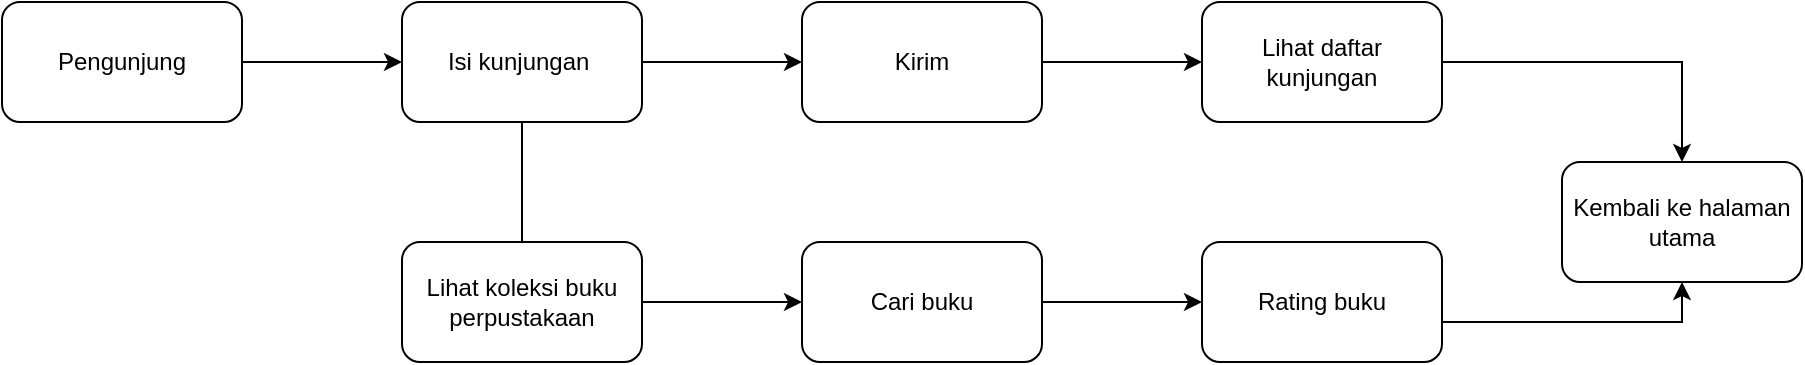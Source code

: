 <mxfile version="23.0.0" type="github">
  <diagram name="Page-1" id="6LsHS8Uy9L4oO94LSz3q">
    <mxGraphModel dx="1032" dy="557" grid="1" gridSize="10" guides="1" tooltips="1" connect="1" arrows="1" fold="1" page="1" pageScale="1" pageWidth="850" pageHeight="1100" math="0" shadow="0">
      <root>
        <mxCell id="0" />
        <mxCell id="1" parent="0" />
        <mxCell id="16hi4WBWj8NTqPKRR-WH-11" value="" style="edgeStyle=orthogonalEdgeStyle;rounded=0;orthogonalLoop=1;jettySize=auto;html=1;" edge="1" parent="1" source="16hi4WBWj8NTqPKRR-WH-9">
          <mxGeometry relative="1" as="geometry">
            <mxPoint x="250" y="390" as="targetPoint" />
          </mxGeometry>
        </mxCell>
        <mxCell id="16hi4WBWj8NTqPKRR-WH-9" value="Pengunjung" style="rounded=1;whiteSpace=wrap;html=1;" vertex="1" parent="1">
          <mxGeometry x="50" y="360" width="120" height="60" as="geometry" />
        </mxCell>
        <mxCell id="16hi4WBWj8NTqPKRR-WH-13" value="" style="edgeStyle=orthogonalEdgeStyle;rounded=0;orthogonalLoop=1;jettySize=auto;html=1;" edge="1" parent="1" source="16hi4WBWj8NTqPKRR-WH-10" target="16hi4WBWj8NTqPKRR-WH-12">
          <mxGeometry relative="1" as="geometry" />
        </mxCell>
        <mxCell id="16hi4WBWj8NTqPKRR-WH-23" style="edgeStyle=orthogonalEdgeStyle;rounded=0;orthogonalLoop=1;jettySize=auto;html=1;exitX=0.5;exitY=1;exitDx=0;exitDy=0;" edge="1" parent="1" source="16hi4WBWj8NTqPKRR-WH-10">
          <mxGeometry relative="1" as="geometry">
            <mxPoint x="310" y="500" as="targetPoint" />
          </mxGeometry>
        </mxCell>
        <mxCell id="16hi4WBWj8NTqPKRR-WH-10" value="Isi kunjungan&amp;nbsp;" style="whiteSpace=wrap;html=1;rounded=1;" vertex="1" parent="1">
          <mxGeometry x="250" y="360" width="120" height="60" as="geometry" />
        </mxCell>
        <mxCell id="16hi4WBWj8NTqPKRR-WH-15" value="" style="edgeStyle=orthogonalEdgeStyle;rounded=0;orthogonalLoop=1;jettySize=auto;html=1;" edge="1" parent="1" source="16hi4WBWj8NTqPKRR-WH-12" target="16hi4WBWj8NTqPKRR-WH-14">
          <mxGeometry relative="1" as="geometry" />
        </mxCell>
        <mxCell id="16hi4WBWj8NTqPKRR-WH-12" value="Kirim" style="whiteSpace=wrap;html=1;rounded=1;" vertex="1" parent="1">
          <mxGeometry x="450" y="360" width="120" height="60" as="geometry" />
        </mxCell>
        <mxCell id="16hi4WBWj8NTqPKRR-WH-39" value="" style="edgeStyle=orthogonalEdgeStyle;rounded=0;orthogonalLoop=1;jettySize=auto;html=1;" edge="1" parent="1" source="16hi4WBWj8NTqPKRR-WH-14" target="16hi4WBWj8NTqPKRR-WH-38">
          <mxGeometry relative="1" as="geometry" />
        </mxCell>
        <mxCell id="16hi4WBWj8NTqPKRR-WH-14" value="Lihat daftar kunjungan" style="whiteSpace=wrap;html=1;rounded=1;" vertex="1" parent="1">
          <mxGeometry x="650" y="360" width="120" height="60" as="geometry" />
        </mxCell>
        <mxCell id="16hi4WBWj8NTqPKRR-WH-27" value="" style="edgeStyle=orthogonalEdgeStyle;rounded=0;orthogonalLoop=1;jettySize=auto;html=1;" edge="1" parent="1" source="16hi4WBWj8NTqPKRR-WH-24" target="16hi4WBWj8NTqPKRR-WH-26">
          <mxGeometry relative="1" as="geometry" />
        </mxCell>
        <mxCell id="16hi4WBWj8NTqPKRR-WH-24" value="Lihat koleksi buku perpustakaan" style="whiteSpace=wrap;html=1;rounded=1;" vertex="1" parent="1">
          <mxGeometry x="250" y="480" width="120" height="60" as="geometry" />
        </mxCell>
        <mxCell id="16hi4WBWj8NTqPKRR-WH-31" value="" style="edgeStyle=orthogonalEdgeStyle;rounded=0;orthogonalLoop=1;jettySize=auto;html=1;" edge="1" parent="1" source="16hi4WBWj8NTqPKRR-WH-26" target="16hi4WBWj8NTqPKRR-WH-30">
          <mxGeometry relative="1" as="geometry" />
        </mxCell>
        <mxCell id="16hi4WBWj8NTqPKRR-WH-26" value="Cari buku" style="whiteSpace=wrap;html=1;rounded=1;" vertex="1" parent="1">
          <mxGeometry x="450" y="480" width="120" height="60" as="geometry" />
        </mxCell>
        <mxCell id="16hi4WBWj8NTqPKRR-WH-41" style="edgeStyle=orthogonalEdgeStyle;rounded=0;orthogonalLoop=1;jettySize=auto;html=1;exitX=1;exitY=0.5;exitDx=0;exitDy=0;entryX=0.5;entryY=1;entryDx=0;entryDy=0;" edge="1" parent="1" source="16hi4WBWj8NTqPKRR-WH-30" target="16hi4WBWj8NTqPKRR-WH-38">
          <mxGeometry relative="1" as="geometry">
            <Array as="points">
              <mxPoint x="770" y="520" />
              <mxPoint x="890" y="520" />
            </Array>
          </mxGeometry>
        </mxCell>
        <mxCell id="16hi4WBWj8NTqPKRR-WH-30" value="Rating buku" style="whiteSpace=wrap;html=1;rounded=1;" vertex="1" parent="1">
          <mxGeometry x="650" y="480" width="120" height="60" as="geometry" />
        </mxCell>
        <mxCell id="16hi4WBWj8NTqPKRR-WH-38" value="Kembali ke halaman utama" style="whiteSpace=wrap;html=1;rounded=1;" vertex="1" parent="1">
          <mxGeometry x="830" y="440" width="120" height="60" as="geometry" />
        </mxCell>
      </root>
    </mxGraphModel>
  </diagram>
</mxfile>
